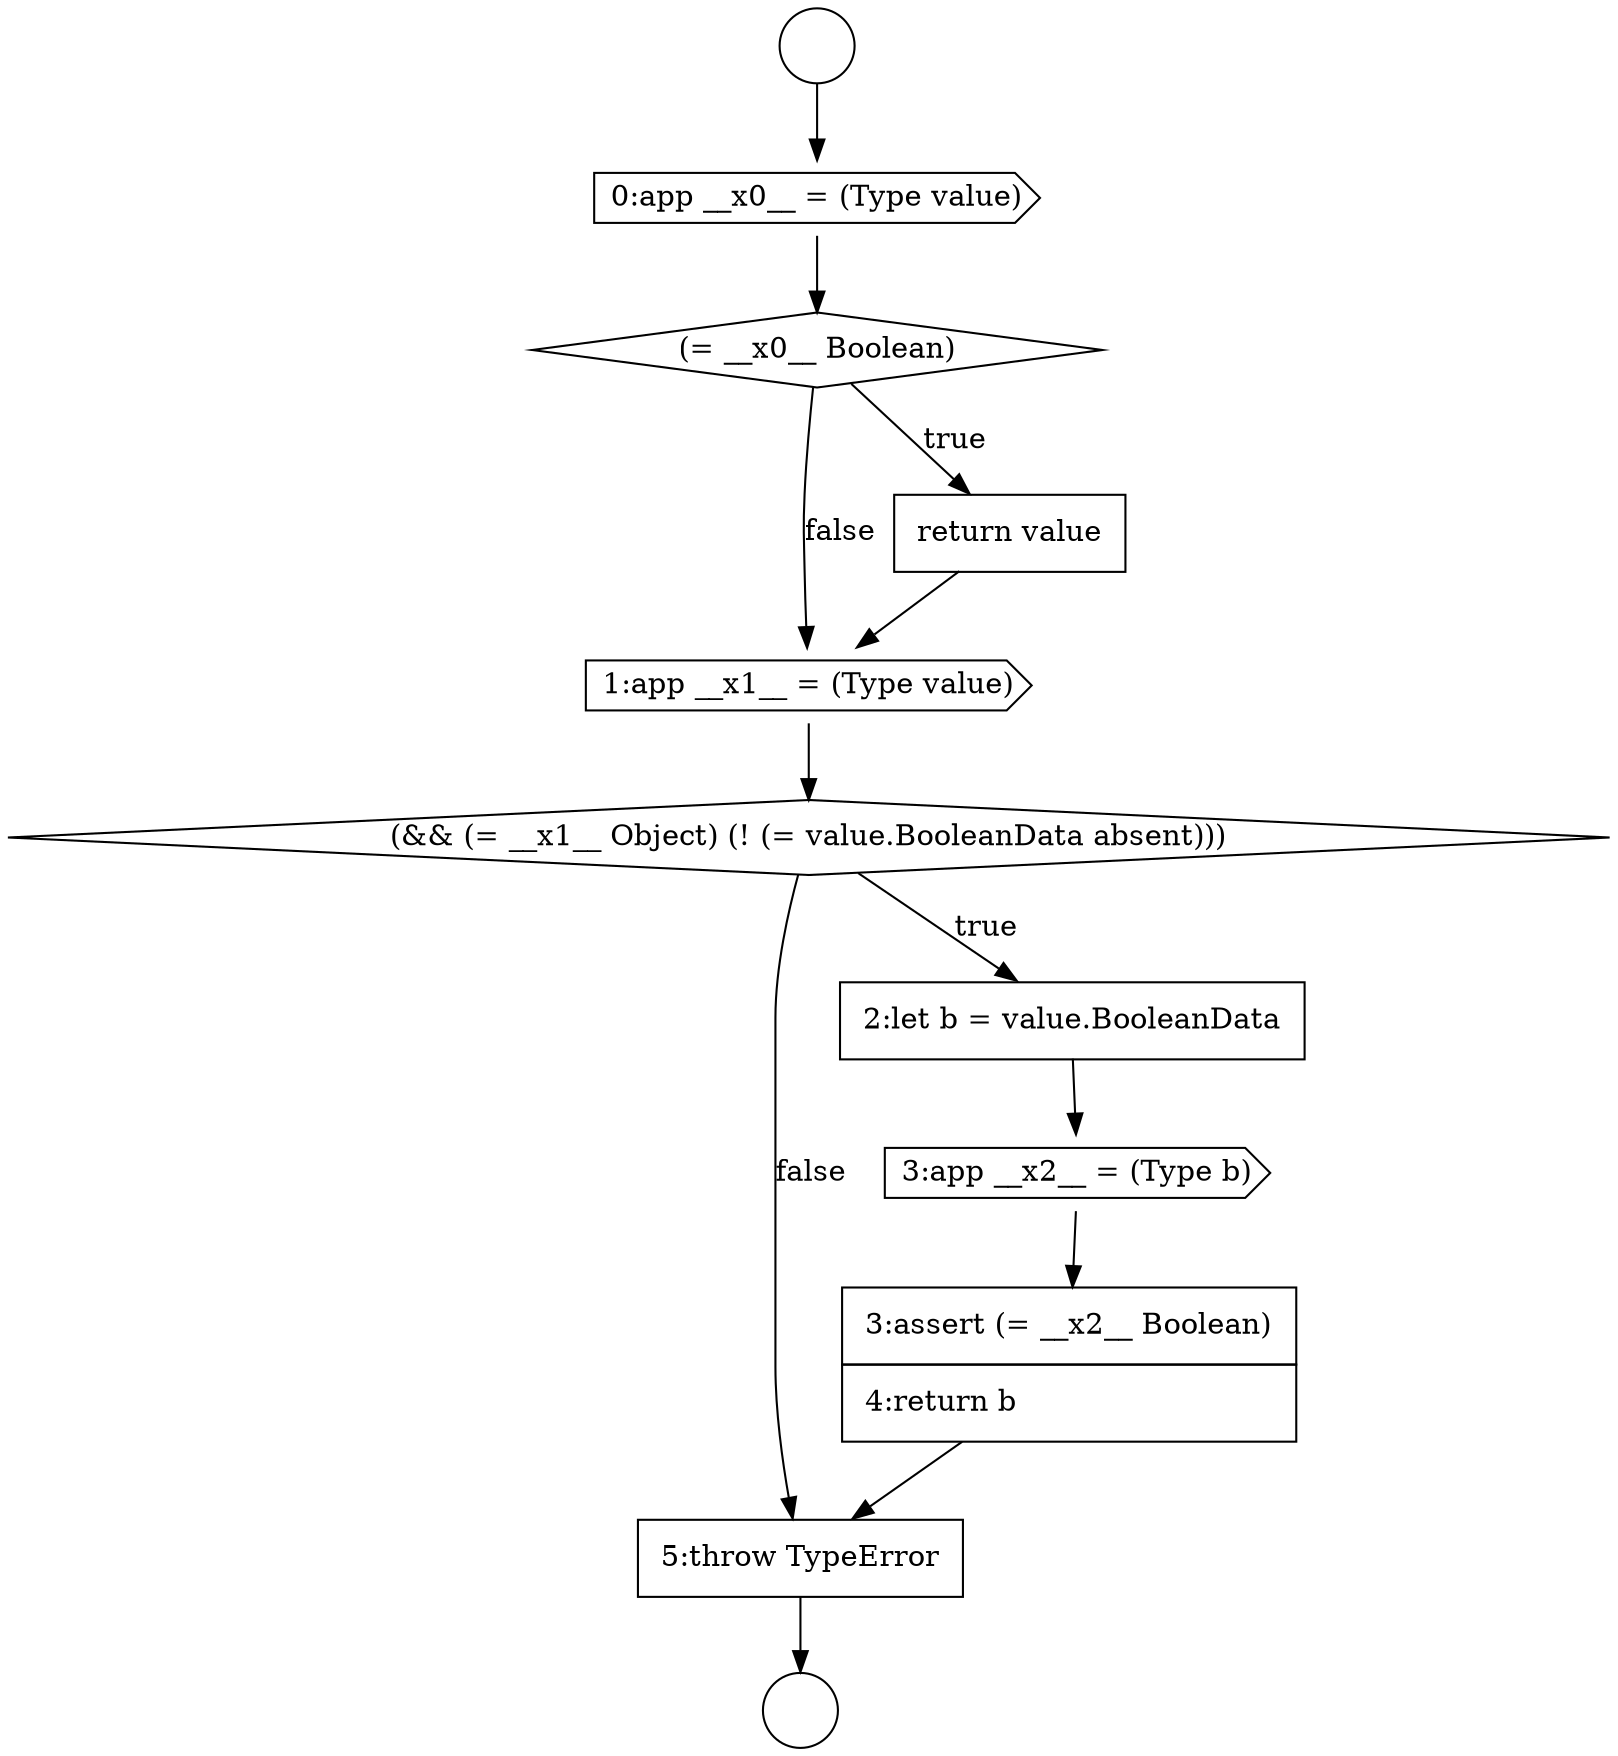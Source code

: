 digraph {
  node11752 [shape=cds, label=<<font color="black">0:app __x0__ = (Type value)</font>> color="black" fillcolor="white" style=filled]
  node11756 [shape=diamond, label=<<font color="black">(&amp;&amp; (= __x1__ Object) (! (= value.BooleanData absent)))</font>> color="black" fillcolor="white" style=filled]
  node11760 [shape=none, margin=0, label=<<font color="black">
    <table border="0" cellborder="1" cellspacing="0" cellpadding="10">
      <tr><td align="left">5:throw TypeError</td></tr>
    </table>
  </font>> color="black" fillcolor="white" style=filled]
  node11751 [shape=circle label=" " color="black" fillcolor="white" style=filled]
  node11757 [shape=none, margin=0, label=<<font color="black">
    <table border="0" cellborder="1" cellspacing="0" cellpadding="10">
      <tr><td align="left">2:let b = value.BooleanData</td></tr>
    </table>
  </font>> color="black" fillcolor="white" style=filled]
  node11750 [shape=circle label=" " color="black" fillcolor="white" style=filled]
  node11758 [shape=cds, label=<<font color="black">3:app __x2__ = (Type b)</font>> color="black" fillcolor="white" style=filled]
  node11753 [shape=diamond, label=<<font color="black">(= __x0__ Boolean)</font>> color="black" fillcolor="white" style=filled]
  node11755 [shape=cds, label=<<font color="black">1:app __x1__ = (Type value)</font>> color="black" fillcolor="white" style=filled]
  node11759 [shape=none, margin=0, label=<<font color="black">
    <table border="0" cellborder="1" cellspacing="0" cellpadding="10">
      <tr><td align="left">3:assert (= __x2__ Boolean)</td></tr>
      <tr><td align="left">4:return b</td></tr>
    </table>
  </font>> color="black" fillcolor="white" style=filled]
  node11754 [shape=none, margin=0, label=<<font color="black">
    <table border="0" cellborder="1" cellspacing="0" cellpadding="10">
      <tr><td align="left">return value</td></tr>
    </table>
  </font>> color="black" fillcolor="white" style=filled]
  node11755 -> node11756 [ color="black"]
  node11758 -> node11759 [ color="black"]
  node11756 -> node11757 [label=<<font color="black">true</font>> color="black"]
  node11756 -> node11760 [label=<<font color="black">false</font>> color="black"]
  node11760 -> node11751 [ color="black"]
  node11753 -> node11754 [label=<<font color="black">true</font>> color="black"]
  node11753 -> node11755 [label=<<font color="black">false</font>> color="black"]
  node11750 -> node11752 [ color="black"]
  node11752 -> node11753 [ color="black"]
  node11754 -> node11755 [ color="black"]
  node11759 -> node11760 [ color="black"]
  node11757 -> node11758 [ color="black"]
}
